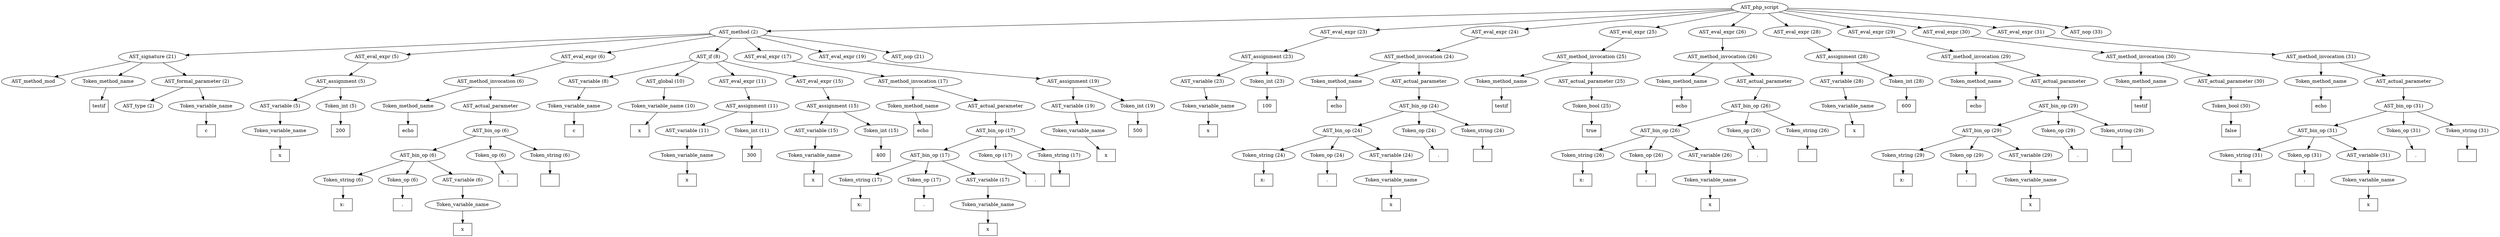 /*
 * AST in dot format generated by phc -- the PHP compiler
 */

digraph AST {
node_0 [label="AST_php_script"];
node_1 [label="AST_method (2)"];
node_2 [label="AST_signature (21)"];
node_3 [label="AST_method_mod"];
node_4 [label="Token_method_name"];
node_5 [label="testif", shape=box]
node_4 -> node_5;
node_6 [label="AST_formal_parameter (2)"];
node_7 [label="AST_type (2)"];
node_8 [label="Token_variable_name"];
node_9 [label="c", shape=box]
node_8 -> node_9;
node_6 -> node_8;
node_6 -> node_7;
node_2 -> node_6;
node_2 -> node_4;
node_2 -> node_3;
node_10 [label="AST_eval_expr (5)"];
node_11 [label="AST_assignment (5)"];
node_12 [label="AST_variable (5)"];
node_13 [label="Token_variable_name"];
node_14 [label="x", shape=box]
node_13 -> node_14;
node_12 -> node_13;
node_15 [label="Token_int (5)"];
node_16 [label="200", shape=box]
node_15 -> node_16;
node_11 -> node_15;
node_11 -> node_12;
node_10 -> node_11;
node_17 [label="AST_eval_expr (6)"];
node_18 [label="AST_method_invocation (6)"];
node_19 [label="Token_method_name"];
node_20 [label="echo", shape=box]
node_19 -> node_20;
node_21 [label="AST_actual_parameter"];
node_22 [label="AST_bin_op (6)"];
node_23 [label="AST_bin_op (6)"];
node_24 [label="Token_string (6)"];
node_25 [label="x: ", shape=box]
node_24 -> node_25;
node_26 [label="Token_op (6)"];
node_27 [label=".", shape=box]
node_26 -> node_27;
node_28 [label="AST_variable (6)"];
node_29 [label="Token_variable_name"];
node_30 [label="x", shape=box]
node_29 -> node_30;
node_28 -> node_29;
node_23 -> node_28;
node_23 -> node_26;
node_23 -> node_24;
node_31 [label="Token_op (6)"];
node_32 [label=".", shape=box]
node_31 -> node_32;
node_33 [label="Token_string (6)"];
node_34 [label="", shape=box]
node_33 -> node_34;
node_22 -> node_33;
node_22 -> node_31;
node_22 -> node_23;
node_21 -> node_22;
node_18 -> node_21;
node_18 -> node_19;
node_17 -> node_18;
node_35 [label="AST_if (8)"];
node_36 [label="AST_variable (8)"];
node_37 [label="Token_variable_name"];
node_38 [label="c", shape=box]
node_37 -> node_38;
node_36 -> node_37;
node_39 [label="AST_global (10)"];
node_40 [label="Token_variable_name (10)"];
node_41 [label="x", shape=box]
node_40 -> node_41;
node_39 -> node_40;
node_42 [label="AST_eval_expr (11)"];
node_43 [label="AST_assignment (11)"];
node_44 [label="AST_variable (11)"];
node_45 [label="Token_variable_name"];
node_46 [label="x", shape=box]
node_45 -> node_46;
node_44 -> node_45;
node_47 [label="Token_int (11)"];
node_48 [label="300", shape=box]
node_47 -> node_48;
node_43 -> node_47;
node_43 -> node_44;
node_42 -> node_43;
node_49 [label="AST_eval_expr (15)"];
node_50 [label="AST_assignment (15)"];
node_51 [label="AST_variable (15)"];
node_52 [label="Token_variable_name"];
node_53 [label="x", shape=box]
node_52 -> node_53;
node_51 -> node_52;
node_54 [label="Token_int (15)"];
node_55 [label="400", shape=box]
node_54 -> node_55;
node_50 -> node_54;
node_50 -> node_51;
node_49 -> node_50;
node_35 -> node_49;
node_35 -> node_42;
node_35 -> node_39;
node_35 -> node_36;
node_56 [label="AST_eval_expr (17)"];
node_57 [label="AST_method_invocation (17)"];
node_58 [label="Token_method_name"];
node_59 [label="echo", shape=box]
node_58 -> node_59;
node_60 [label="AST_actual_parameter"];
node_61 [label="AST_bin_op (17)"];
node_62 [label="AST_bin_op (17)"];
node_63 [label="Token_string (17)"];
node_64 [label="x: ", shape=box]
node_63 -> node_64;
node_65 [label="Token_op (17)"];
node_66 [label=".", shape=box]
node_65 -> node_66;
node_67 [label="AST_variable (17)"];
node_68 [label="Token_variable_name"];
node_69 [label="x", shape=box]
node_68 -> node_69;
node_67 -> node_68;
node_62 -> node_67;
node_62 -> node_65;
node_62 -> node_63;
node_70 [label="Token_op (17)"];
node_71 [label=".", shape=box]
node_70 -> node_71;
node_72 [label="Token_string (17)"];
node_73 [label="", shape=box]
node_72 -> node_73;
node_61 -> node_72;
node_61 -> node_70;
node_61 -> node_62;
node_60 -> node_61;
node_57 -> node_60;
node_57 -> node_58;
node_56 -> node_57;
node_74 [label="AST_eval_expr (19)"];
node_75 [label="AST_assignment (19)"];
node_76 [label="AST_variable (19)"];
node_77 [label="Token_variable_name"];
node_78 [label="x", shape=box]
node_77 -> node_78;
node_76 -> node_77;
node_79 [label="Token_int (19)"];
node_80 [label="500", shape=box]
node_79 -> node_80;
node_75 -> node_79;
node_75 -> node_76;
node_74 -> node_75;
node_81 [label="AST_nop (21)"];
node_1 -> node_81;
node_1 -> node_74;
node_1 -> node_56;
node_1 -> node_35;
node_1 -> node_17;
node_1 -> node_10;
node_1 -> node_2;
node_82 [label="AST_eval_expr (23)"];
node_83 [label="AST_assignment (23)"];
node_84 [label="AST_variable (23)"];
node_85 [label="Token_variable_name"];
node_86 [label="x", shape=box]
node_85 -> node_86;
node_84 -> node_85;
node_87 [label="Token_int (23)"];
node_88 [label="100", shape=box]
node_87 -> node_88;
node_83 -> node_87;
node_83 -> node_84;
node_82 -> node_83;
node_89 [label="AST_eval_expr (24)"];
node_90 [label="AST_method_invocation (24)"];
node_91 [label="Token_method_name"];
node_92 [label="echo", shape=box]
node_91 -> node_92;
node_93 [label="AST_actual_parameter"];
node_94 [label="AST_bin_op (24)"];
node_95 [label="AST_bin_op (24)"];
node_96 [label="Token_string (24)"];
node_97 [label="x: ", shape=box]
node_96 -> node_97;
node_98 [label="Token_op (24)"];
node_99 [label=".", shape=box]
node_98 -> node_99;
node_100 [label="AST_variable (24)"];
node_101 [label="Token_variable_name"];
node_102 [label="x", shape=box]
node_101 -> node_102;
node_100 -> node_101;
node_95 -> node_100;
node_95 -> node_98;
node_95 -> node_96;
node_103 [label="Token_op (24)"];
node_104 [label=".", shape=box]
node_103 -> node_104;
node_105 [label="Token_string (24)"];
node_106 [label="", shape=box]
node_105 -> node_106;
node_94 -> node_105;
node_94 -> node_103;
node_94 -> node_95;
node_93 -> node_94;
node_90 -> node_93;
node_90 -> node_91;
node_89 -> node_90;
node_107 [label="AST_eval_expr (25)"];
node_108 [label="AST_method_invocation (25)"];
node_109 [label="Token_method_name"];
node_110 [label="testif", shape=box]
node_109 -> node_110;
node_111 [label="AST_actual_parameter (25)"];
node_112 [label="Token_bool (25)"];
node_113 [label="true", shape=box]
node_112 -> node_113;
node_111 -> node_112;
node_108 -> node_111;
node_108 -> node_109;
node_107 -> node_108;
node_114 [label="AST_eval_expr (26)"];
node_115 [label="AST_method_invocation (26)"];
node_116 [label="Token_method_name"];
node_117 [label="echo", shape=box]
node_116 -> node_117;
node_118 [label="AST_actual_parameter"];
node_119 [label="AST_bin_op (26)"];
node_120 [label="AST_bin_op (26)"];
node_121 [label="Token_string (26)"];
node_122 [label="x: ", shape=box]
node_121 -> node_122;
node_123 [label="Token_op (26)"];
node_124 [label=".", shape=box]
node_123 -> node_124;
node_125 [label="AST_variable (26)"];
node_126 [label="Token_variable_name"];
node_127 [label="x", shape=box]
node_126 -> node_127;
node_125 -> node_126;
node_120 -> node_125;
node_120 -> node_123;
node_120 -> node_121;
node_128 [label="Token_op (26)"];
node_129 [label=".", shape=box]
node_128 -> node_129;
node_130 [label="Token_string (26)"];
node_131 [label="", shape=box]
node_130 -> node_131;
node_119 -> node_130;
node_119 -> node_128;
node_119 -> node_120;
node_118 -> node_119;
node_115 -> node_118;
node_115 -> node_116;
node_114 -> node_115;
node_132 [label="AST_eval_expr (28)"];
node_133 [label="AST_assignment (28)"];
node_134 [label="AST_variable (28)"];
node_135 [label="Token_variable_name"];
node_136 [label="x", shape=box]
node_135 -> node_136;
node_134 -> node_135;
node_137 [label="Token_int (28)"];
node_138 [label="600", shape=box]
node_137 -> node_138;
node_133 -> node_137;
node_133 -> node_134;
node_132 -> node_133;
node_139 [label="AST_eval_expr (29)"];
node_140 [label="AST_method_invocation (29)"];
node_141 [label="Token_method_name"];
node_142 [label="echo", shape=box]
node_141 -> node_142;
node_143 [label="AST_actual_parameter"];
node_144 [label="AST_bin_op (29)"];
node_145 [label="AST_bin_op (29)"];
node_146 [label="Token_string (29)"];
node_147 [label="x: ", shape=box]
node_146 -> node_147;
node_148 [label="Token_op (29)"];
node_149 [label=".", shape=box]
node_148 -> node_149;
node_150 [label="AST_variable (29)"];
node_151 [label="Token_variable_name"];
node_152 [label="x", shape=box]
node_151 -> node_152;
node_150 -> node_151;
node_145 -> node_150;
node_145 -> node_148;
node_145 -> node_146;
node_153 [label="Token_op (29)"];
node_154 [label=".", shape=box]
node_153 -> node_154;
node_155 [label="Token_string (29)"];
node_156 [label="", shape=box]
node_155 -> node_156;
node_144 -> node_155;
node_144 -> node_153;
node_144 -> node_145;
node_143 -> node_144;
node_140 -> node_143;
node_140 -> node_141;
node_139 -> node_140;
node_157 [label="AST_eval_expr (30)"];
node_158 [label="AST_method_invocation (30)"];
node_159 [label="Token_method_name"];
node_160 [label="testif", shape=box]
node_159 -> node_160;
node_161 [label="AST_actual_parameter (30)"];
node_162 [label="Token_bool (30)"];
node_163 [label="false", shape=box]
node_162 -> node_163;
node_161 -> node_162;
node_158 -> node_161;
node_158 -> node_159;
node_157 -> node_158;
node_164 [label="AST_eval_expr (31)"];
node_165 [label="AST_method_invocation (31)"];
node_166 [label="Token_method_name"];
node_167 [label="echo", shape=box]
node_166 -> node_167;
node_168 [label="AST_actual_parameter"];
node_169 [label="AST_bin_op (31)"];
node_170 [label="AST_bin_op (31)"];
node_171 [label="Token_string (31)"];
node_172 [label="x: ", shape=box]
node_171 -> node_172;
node_173 [label="Token_op (31)"];
node_174 [label=".", shape=box]
node_173 -> node_174;
node_175 [label="AST_variable (31)"];
node_176 [label="Token_variable_name"];
node_177 [label="x", shape=box]
node_176 -> node_177;
node_175 -> node_176;
node_170 -> node_175;
node_170 -> node_173;
node_170 -> node_171;
node_178 [label="Token_op (31)"];
node_179 [label=".", shape=box]
node_178 -> node_179;
node_180 [label="Token_string (31)"];
node_181 [label="", shape=box]
node_180 -> node_181;
node_169 -> node_180;
node_169 -> node_178;
node_169 -> node_170;
node_168 -> node_169;
node_165 -> node_168;
node_165 -> node_166;
node_164 -> node_165;
node_182 [label="AST_nop (33)"];
node_0 -> node_182;
node_0 -> node_164;
node_0 -> node_157;
node_0 -> node_139;
node_0 -> node_132;
node_0 -> node_114;
node_0 -> node_107;
node_0 -> node_89;
node_0 -> node_82;
node_0 -> node_1;
}
